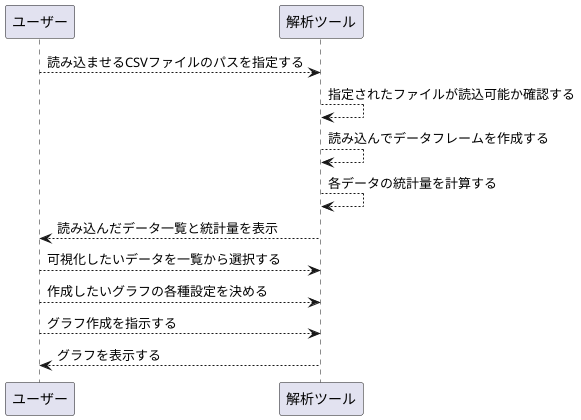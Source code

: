 @startuml

ユーザー --> 解析ツール : 読み込ませるCSVファイルのパスを指定する
解析ツール --> 解析ツール : 指定されたファイルが読込可能か確認する
解析ツール --> 解析ツール : 読み込んでデータフレームを作成する
解析ツール --> 解析ツール : 各データの統計量を計算する
ユーザー <-- 解析ツール : 読み込んだデータ一覧と統計量を表示
ユーザー --> 解析ツール : 可視化したいデータを一覧から選択する
ユーザー --> 解析ツール : 作成したいグラフの各種設定を決める
ユーザー --> 解析ツール : グラフ作成を指示する
ユーザー <-- 解析ツール : グラフを表示する

@enduml